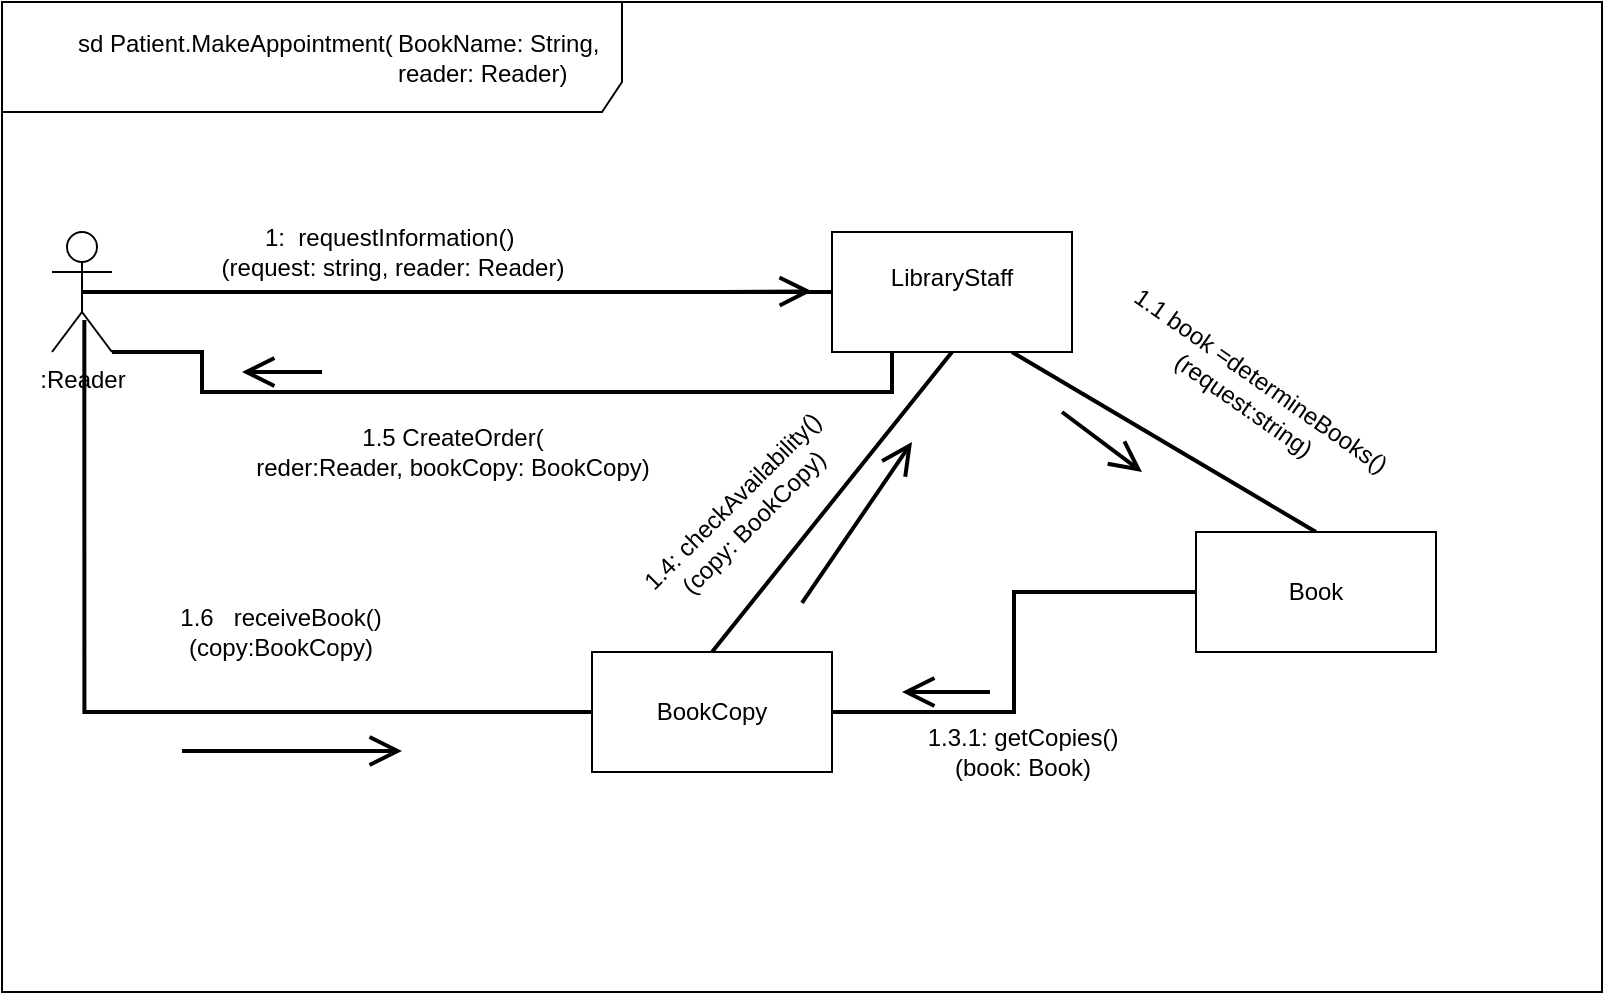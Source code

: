 <mxfile version="24.7.17">
  <diagram name="Страница — 1" id="vIH0hPLlG6JQeUh0Hnpc">
    <mxGraphModel dx="951" dy="511" grid="1" gridSize="10" guides="1" tooltips="1" connect="1" arrows="1" fold="1" page="1" pageScale="1" pageWidth="827" pageHeight="1169" math="0" shadow="0">
      <root>
        <mxCell id="0" />
        <mxCell id="1" parent="0" />
        <mxCell id="QsQkhcBlZQ82mHcUwRK9-8" style="edgeStyle=orthogonalEdgeStyle;rounded=0;orthogonalLoop=1;jettySize=auto;html=1;exitX=0.5;exitY=0.5;exitDx=0;exitDy=0;exitPerimeter=0;endArrow=none;endFill=0;endSize=10;targetPerimeterSpacing=0;jumpSize=148;strokeWidth=2;" parent="1" source="QsQkhcBlZQ82mHcUwRK9-9" target="QsQkhcBlZQ82mHcUwRK9-12" edge="1">
          <mxGeometry relative="1" as="geometry" />
        </mxCell>
        <mxCell id="QsQkhcBlZQ82mHcUwRK9-9" value=":Reader" style="shape=umlActor;verticalLabelPosition=bottom;verticalAlign=top;horizontal=1;html=1;labelBorderColor=none;textShadow=0;comic=0;enumerate=0;treeMoving=0;" parent="1" vertex="1">
          <mxGeometry x="135" y="780" width="30" height="60" as="geometry" />
        </mxCell>
        <mxCell id="QsQkhcBlZQ82mHcUwRK9-10" style="rounded=0;orthogonalLoop=1;jettySize=auto;html=1;exitX=0.75;exitY=1;exitDx=0;exitDy=0;entryX=0.5;entryY=0;entryDx=0;entryDy=0;strokeWidth=2;endSize=10;endArrow=none;endFill=0;" parent="1" source="QsQkhcBlZQ82mHcUwRK9-12" target="QsQkhcBlZQ82mHcUwRK9-18" edge="1">
          <mxGeometry relative="1" as="geometry" />
        </mxCell>
        <mxCell id="QsQkhcBlZQ82mHcUwRK9-11" style="rounded=0;orthogonalLoop=1;jettySize=auto;html=1;exitX=0.25;exitY=1;exitDx=0;exitDy=0;strokeWidth=2;endSize=10;endArrow=none;endFill=0;entryX=1;entryY=1;entryDx=0;entryDy=0;entryPerimeter=0;edgeStyle=orthogonalEdgeStyle;" parent="1" source="QsQkhcBlZQ82mHcUwRK9-12" target="QsQkhcBlZQ82mHcUwRK9-9" edge="1">
          <mxGeometry relative="1" as="geometry">
            <mxPoint x="240" y="990" as="targetPoint" />
            <Array as="points">
              <mxPoint x="555" y="860" />
              <mxPoint x="210" y="860" />
              <mxPoint x="210" y="840" />
            </Array>
          </mxGeometry>
        </mxCell>
        <mxCell id="QsQkhcBlZQ82mHcUwRK9-12" value="&lt;div style=&quot;text-align: right;&quot;&gt;&lt;span style=&quot;white-space-collapse: preserve;&quot;&gt;LibraryStaff&lt;/span&gt;&lt;/div&gt;&lt;div style=&quot;text-align: left;&quot;&gt;&lt;span style=&quot;white-space-collapse: preserve;&quot;&gt;&lt;br&gt;&lt;/span&gt;&lt;/div&gt;" style="html=1;whiteSpace=wrap;" parent="1" vertex="1">
          <mxGeometry x="525" y="780" width="120" height="60" as="geometry" />
        </mxCell>
        <mxCell id="QsQkhcBlZQ82mHcUwRK9-13" value="1:&amp;nbsp; requestInformation()&amp;nbsp;&lt;div&gt;(request: string, reader: Reader)&lt;/div&gt;" style="text;html=1;align=center;verticalAlign=middle;resizable=0;points=[];autosize=1;strokeColor=none;fillColor=none;" parent="1" vertex="1">
          <mxGeometry x="210" y="770" width="190" height="40" as="geometry" />
        </mxCell>
        <mxCell id="QsQkhcBlZQ82mHcUwRK9-24" value="1.5 CreateOrder(&lt;div&gt;&lt;span style=&quot;background-color: initial;&quot;&gt;reder:Reader, bookCopy: BookCopy)&lt;/span&gt;&lt;/div&gt;" style="text;html=1;align=center;verticalAlign=middle;resizable=0;points=[];autosize=1;strokeColor=none;fillColor=none;rotation=0;" parent="1" vertex="1">
          <mxGeometry x="225" y="870" width="220" height="40" as="geometry" />
        </mxCell>
        <mxCell id="QsQkhcBlZQ82mHcUwRK9-32" value="&lt;div style=&quot;text-align: left;&quot;&gt;&lt;span style=&quot;background-color: initial; white-space: pre;&quot;&gt;&#x9;&lt;/span&gt;&lt;span style=&quot;background-color: initial;&quot;&gt;sd Patient.MakeAppointment(&lt;/span&gt;&lt;span style=&quot;background-color: initial; white-space: pre;&quot;&gt;&#x9;&lt;/span&gt;BookName&lt;span style=&quot;background-color: initial;&quot;&gt;: String,&lt;/span&gt;&lt;/div&gt;&lt;div style=&quot;text-align: left;&quot;&gt;&lt;span style=&quot;background-color: initial;&quot;&gt;&lt;span style=&quot;white-space: pre;&quot;&gt;&#x9;&lt;/span&gt;&lt;span style=&quot;white-space: pre;&quot;&gt;&#x9;&lt;/span&gt;&lt;span style=&quot;white-space: pre;&quot;&gt;&#x9;&lt;/span&gt;&lt;span style=&quot;white-space: pre;&quot;&gt;&#x9;&lt;/span&gt;&lt;span style=&quot;white-space: pre;&quot;&gt;&#x9;&lt;/span&gt;&lt;span style=&quot;white-space: pre;&quot;&gt;&#x9;&lt;/span&gt;&lt;span style=&quot;white-space: pre;&quot;&gt;&#x9;&lt;/span&gt;reader: Reader&lt;/span&gt;&lt;span style=&quot;background-color: initial;&quot;&gt;)&lt;/span&gt;&lt;/div&gt;" style="shape=umlFrame;whiteSpace=wrap;html=1;pointerEvents=0;recursiveResize=0;container=1;collapsible=0;width=310;height=55;" parent="1" vertex="1">
          <mxGeometry x="110" y="665" width="800" height="495" as="geometry" />
        </mxCell>
        <mxCell id="QsQkhcBlZQ82mHcUwRK9-16" value="1.3.1: getCopies()&lt;br&gt;(book: Book)" style="text;html=1;align=center;verticalAlign=middle;resizable=0;points=[];autosize=1;strokeColor=none;fillColor=none;" parent="QsQkhcBlZQ82mHcUwRK9-32" vertex="1">
          <mxGeometry x="450" y="355" width="120" height="40" as="geometry" />
        </mxCell>
        <mxCell id="QsQkhcBlZQ82mHcUwRK9-19" value="1.4:&amp;nbsp;checkAvailability()&lt;br&gt;(copy: BookCopy)" style="text;html=1;align=center;verticalAlign=middle;resizable=0;points=[];autosize=1;strokeColor=none;fillColor=none;rotation=-45;" parent="QsQkhcBlZQ82mHcUwRK9-32" vertex="1">
          <mxGeometry x="300" y="235" width="140" height="40" as="geometry" />
        </mxCell>
        <mxCell id="QsQkhcBlZQ82mHcUwRK9-25" value="1.1 book =determineBooks()&lt;br&gt;(request:string)" style="text;html=1;align=center;verticalAlign=middle;resizable=0;points=[];autosize=1;strokeColor=none;fillColor=none;rotation=35;" parent="QsQkhcBlZQ82mHcUwRK9-32" vertex="1">
          <mxGeometry x="540" y="175" width="170" height="40" as="geometry" />
        </mxCell>
        <mxCell id="QsQkhcBlZQ82mHcUwRK9-18" value="Book" style="html=1;whiteSpace=wrap;" parent="QsQkhcBlZQ82mHcUwRK9-32" vertex="1">
          <mxGeometry x="597" y="265" width="120" height="60" as="geometry" />
        </mxCell>
        <mxCell id="QsQkhcBlZQ82mHcUwRK9-21" value="BookCopy" style="html=1;whiteSpace=wrap;" parent="QsQkhcBlZQ82mHcUwRK9-32" vertex="1">
          <mxGeometry x="295" y="325" width="120" height="60" as="geometry" />
        </mxCell>
        <mxCell id="QsQkhcBlZQ82mHcUwRK9-17" style="edgeStyle=orthogonalEdgeStyle;rounded=0;orthogonalLoop=1;jettySize=auto;html=1;exitX=0;exitY=0.5;exitDx=0;exitDy=0;strokeWidth=2;endArrow=none;endFill=0;endSize=10;entryX=1;entryY=0.5;entryDx=0;entryDy=0;" parent="QsQkhcBlZQ82mHcUwRK9-32" source="QsQkhcBlZQ82mHcUwRK9-18" target="QsQkhcBlZQ82mHcUwRK9-21" edge="1">
          <mxGeometry relative="1" as="geometry">
            <mxPoint x="175" y="445" as="targetPoint" />
          </mxGeometry>
        </mxCell>
        <mxCell id="QsQkhcBlZQ82mHcUwRK9-30" value="" style="endArrow=open;endFill=1;endSize=12;html=1;rounded=0;strokeWidth=2;" parent="QsQkhcBlZQ82mHcUwRK9-32" edge="1">
          <mxGeometry width="160" relative="1" as="geometry">
            <mxPoint x="400" y="300.42" as="sourcePoint" />
            <mxPoint x="455" y="220" as="targetPoint" />
            <Array as="points" />
          </mxGeometry>
        </mxCell>
        <mxCell id="6NaTUaf94sjUR2y35Tbd-13" value="" style="endArrow=open;endFill=1;endSize=12;html=1;rounded=0;strokeWidth=2;" edge="1" parent="QsQkhcBlZQ82mHcUwRK9-32">
          <mxGeometry width="160" relative="1" as="geometry">
            <mxPoint x="494" y="345" as="sourcePoint" />
            <mxPoint x="450" y="345" as="targetPoint" />
            <Array as="points">
              <mxPoint x="494" y="345.0" />
              <mxPoint x="470" y="345" />
            </Array>
          </mxGeometry>
        </mxCell>
        <mxCell id="QsQkhcBlZQ82mHcUwRK9-29" value="" style="endArrow=open;endFill=1;endSize=12;html=1;rounded=0;strokeWidth=2;" parent="QsQkhcBlZQ82mHcUwRK9-32" edge="1">
          <mxGeometry width="160" relative="1" as="geometry">
            <mxPoint x="530" y="205" as="sourcePoint" />
            <mxPoint x="570" y="235" as="targetPoint" />
          </mxGeometry>
        </mxCell>
        <mxCell id="6NaTUaf94sjUR2y35Tbd-15" value="" style="endArrow=none;html=1;edgeStyle=orthogonalEdgeStyle;rounded=0;strokeWidth=2;entryX=0;entryY=0.5;entryDx=0;entryDy=0;exitX=0.539;exitY=0.733;exitDx=0;exitDy=0;exitPerimeter=0;" edge="1" parent="QsQkhcBlZQ82mHcUwRK9-32" source="QsQkhcBlZQ82mHcUwRK9-9" target="QsQkhcBlZQ82mHcUwRK9-21">
          <mxGeometry relative="1" as="geometry">
            <mxPoint x="80" y="324" as="sourcePoint" />
            <mxPoint x="240" y="324" as="targetPoint" />
            <Array as="points">
              <mxPoint x="41" y="355" />
            </Array>
          </mxGeometry>
        </mxCell>
        <mxCell id="6NaTUaf94sjUR2y35Tbd-19" value="1.6&amp;nbsp;&lt;span style=&quot;white-space: pre;&quot;&gt;&#x9;&lt;/span&gt;receiveBook()&lt;br&gt;(copy:BookCopy)" style="text;html=1;align=center;verticalAlign=middle;resizable=0;points=[];autosize=1;strokeColor=none;fillColor=none;rotation=0;" vertex="1" parent="QsQkhcBlZQ82mHcUwRK9-32">
          <mxGeometry x="79" y="295" width="120" height="40" as="geometry" />
        </mxCell>
        <mxCell id="6NaTUaf94sjUR2y35Tbd-20" value="" style="endArrow=open;endFill=1;endSize=12;html=1;rounded=0;strokeWidth=2;" edge="1" parent="QsQkhcBlZQ82mHcUwRK9-32">
          <mxGeometry width="160" relative="1" as="geometry">
            <mxPoint x="90" y="374.47" as="sourcePoint" />
            <mxPoint x="200" y="374.47" as="targetPoint" />
          </mxGeometry>
        </mxCell>
        <mxCell id="6NaTUaf94sjUR2y35Tbd-9" value="" style="endArrow=open;endFill=1;endSize=12;html=1;rounded=0;strokeWidth=2;" edge="1" parent="1">
          <mxGeometry width="160" relative="1" as="geometry">
            <mxPoint x="470" y="810" as="sourcePoint" />
            <mxPoint x="515" y="809.66" as="targetPoint" />
          </mxGeometry>
        </mxCell>
        <mxCell id="6NaTUaf94sjUR2y35Tbd-11" style="rounded=0;orthogonalLoop=1;jettySize=auto;html=1;exitX=0.5;exitY=1;exitDx=0;exitDy=0;entryX=0.5;entryY=0;entryDx=0;entryDy=0;strokeWidth=2;endSize=10;endArrow=none;endFill=0;" edge="1" parent="1" source="QsQkhcBlZQ82mHcUwRK9-12" target="QsQkhcBlZQ82mHcUwRK9-21">
          <mxGeometry relative="1" as="geometry">
            <mxPoint x="625" y="850" as="sourcePoint" />
            <mxPoint x="777" y="940" as="targetPoint" />
          </mxGeometry>
        </mxCell>
        <mxCell id="6NaTUaf94sjUR2y35Tbd-18" value="" style="endArrow=open;endFill=1;endSize=12;html=1;rounded=0;strokeWidth=2;" edge="1" parent="1">
          <mxGeometry width="160" relative="1" as="geometry">
            <mxPoint x="270" y="850" as="sourcePoint" />
            <mxPoint x="230" y="850" as="targetPoint" />
          </mxGeometry>
        </mxCell>
      </root>
    </mxGraphModel>
  </diagram>
</mxfile>
